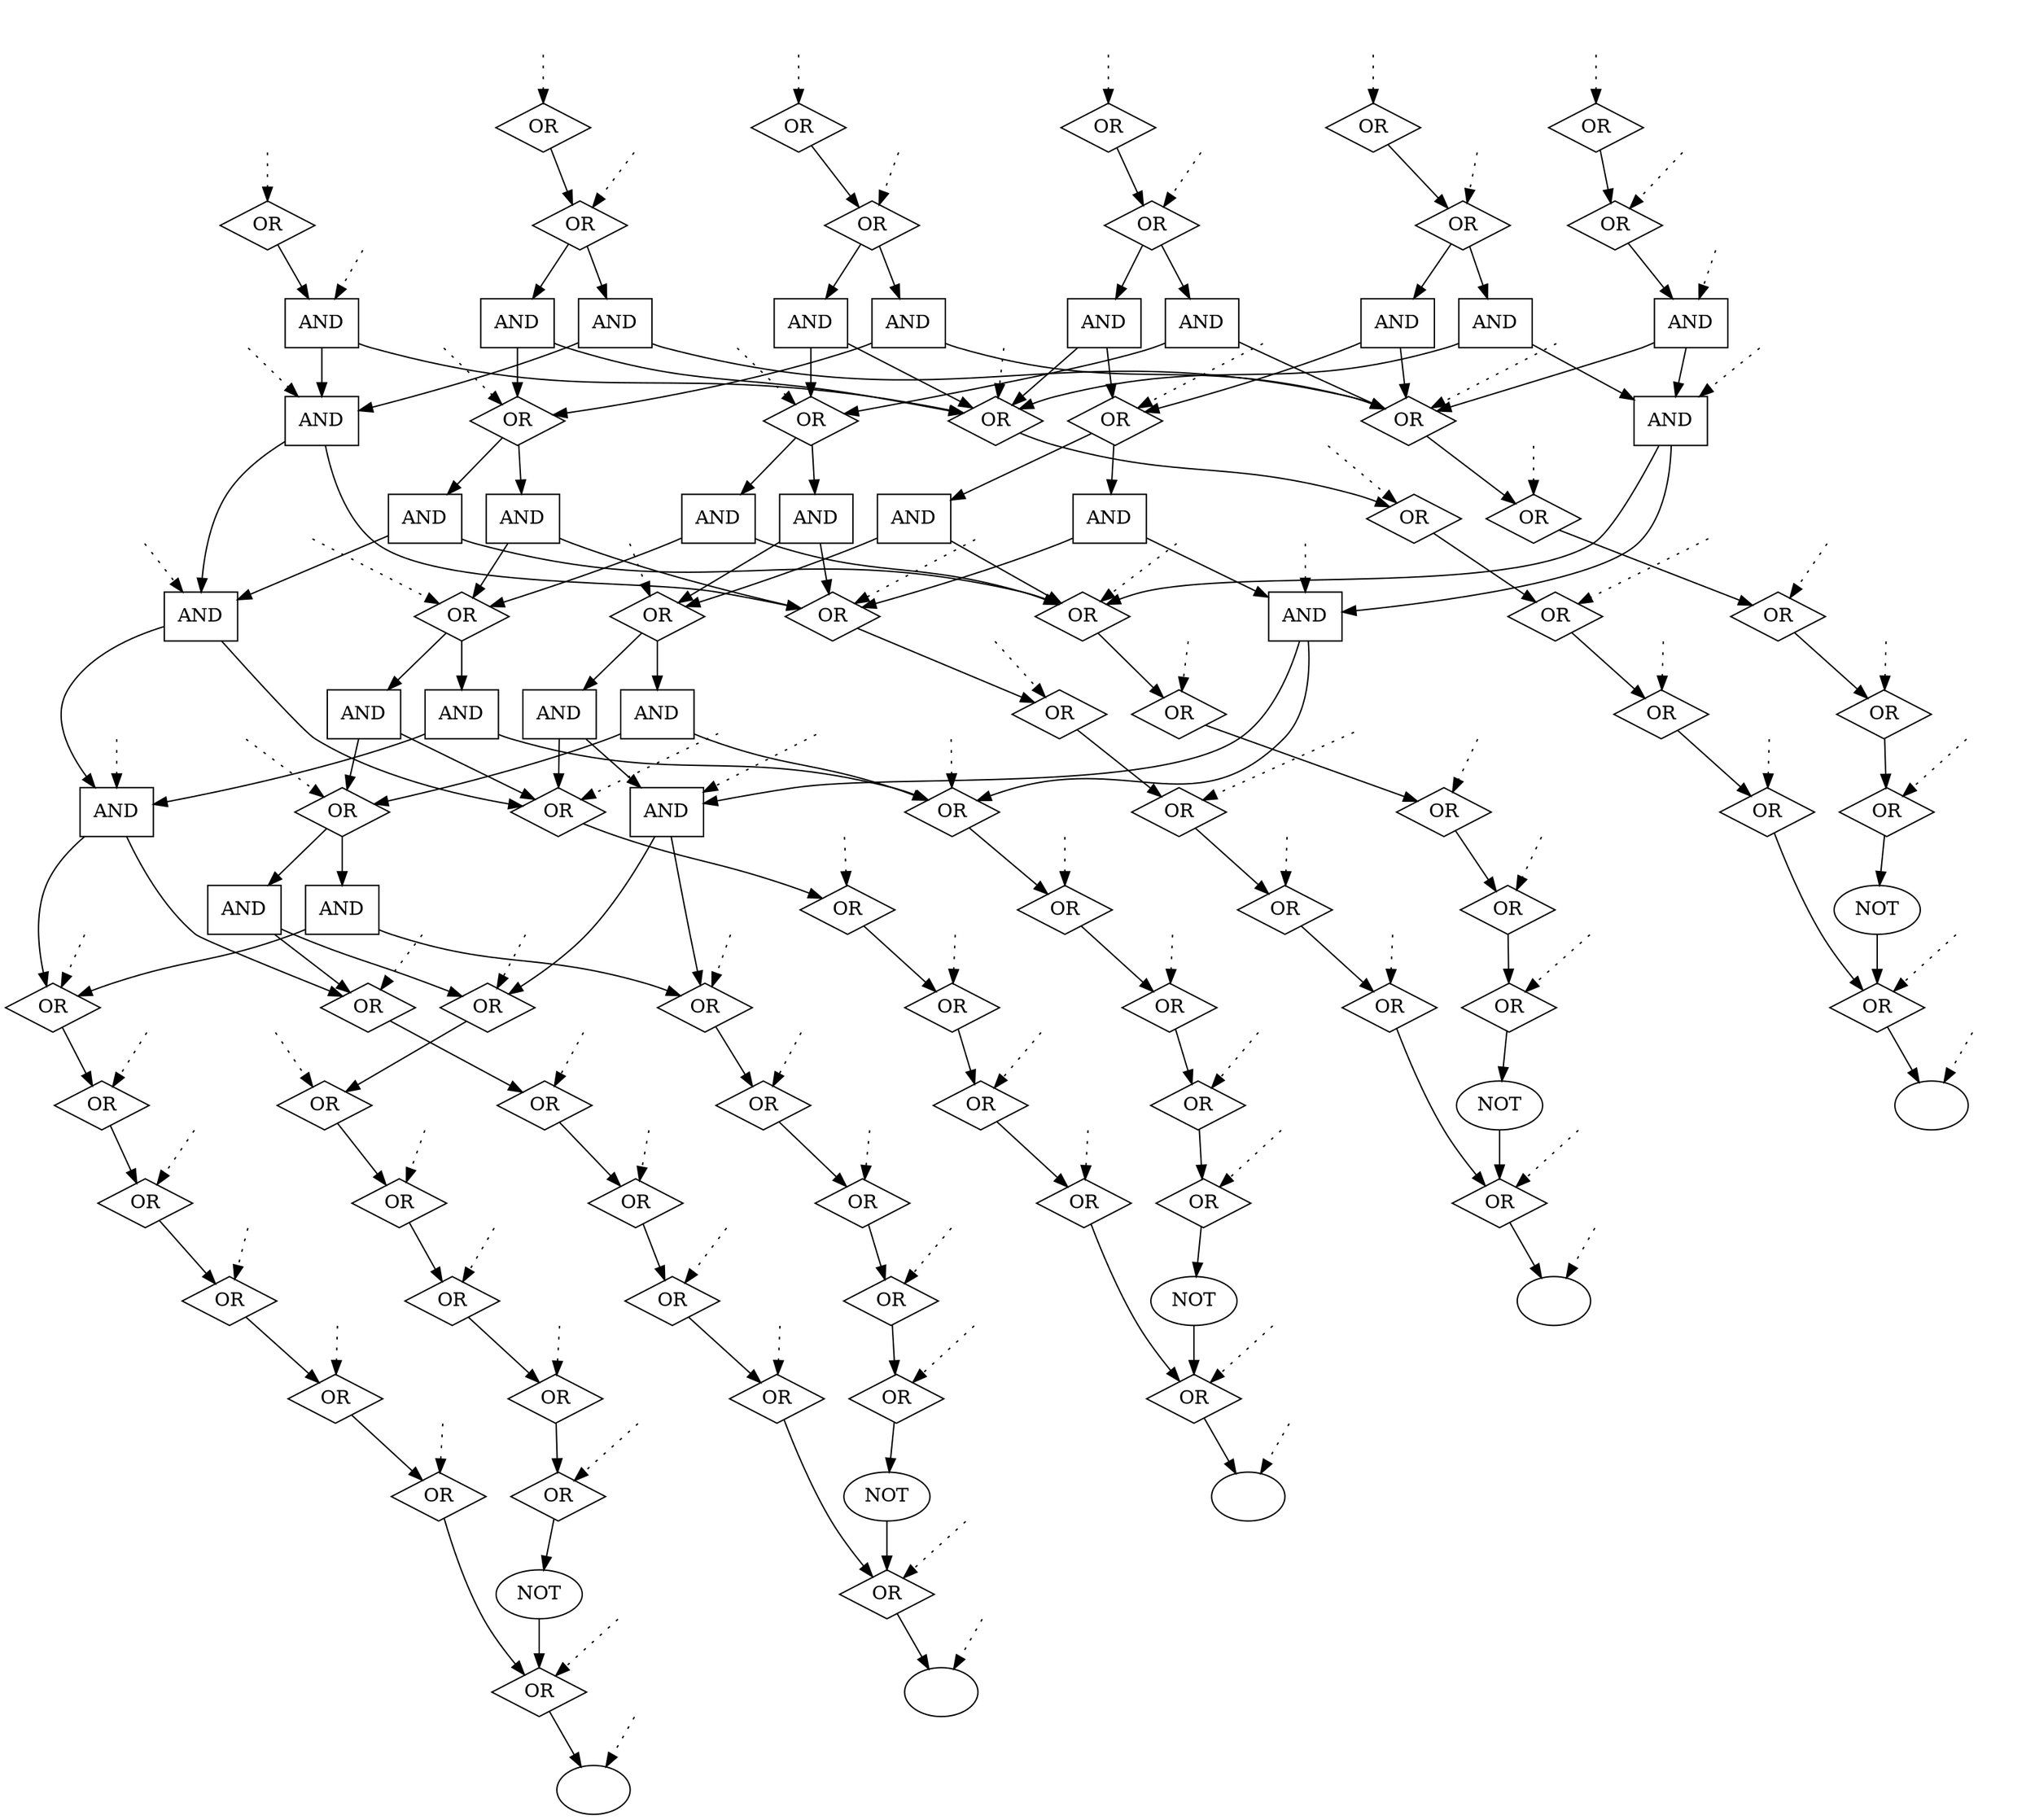 digraph GP {
2 [label="OR", shape="diamond", style="filled", fillcolor="white"];
 2 -> 1;
3 [label="OR", shape="diamond", style="filled", fillcolor="white"];
 3 -> 2;
4 [label="OR", shape="diamond", style="filled", fillcolor="white"];
 -2 [label="NOT"];
-2 -> 2;
4 -> -2;
5 [label="OR", shape="diamond", style="filled", fillcolor="white"];
 5 -> 3;
6 [label="OR", shape="diamond", style="filled", fillcolor="white"];
 6 -> 4;
7 [label="OR", shape="diamond", style="filled", fillcolor="white"];
 7 -> 5;
8 [label="OR", shape="diamond", style="filled", fillcolor="white"];
 8 -> 6;
9 [label="OR", shape="diamond", style="filled", fillcolor="white"];
 9 -> 7;
10 [label="OR", shape="diamond", style="filled", fillcolor="white"];
 10 -> 8;
11 [label="OR", shape="diamond", style="filled", fillcolor="white"];
 11 -> 9;
12 [label="OR", shape="diamond", style="filled", fillcolor="white"];
 12 -> 10;
13 [label="OR", shape="diamond", style="filled", fillcolor="white"];
 13 -> 11;
14 [label="OR", shape="diamond", style="filled", fillcolor="white"];
 14 -> 12;
16 [label="OR", shape="diamond", style="filled", fillcolor="white"];
 16 -> 15;
17 [label="OR", shape="diamond", style="filled", fillcolor="white"];
 17 -> 16;
18 [label="OR", shape="diamond", style="filled", fillcolor="white"];
 -16 [label="NOT"];
-16 -> 16;
18 -> -16;
19 [label="OR", shape="diamond", style="filled", fillcolor="white"];
 19 -> 17;
20 [label="OR", shape="diamond", style="filled", fillcolor="white"];
 20 -> 18;
21 [label="OR", shape="diamond", style="filled", fillcolor="white"];
 21 -> 19;
22 [label="OR", shape="diamond", style="filled", fillcolor="white"];
 22 -> 20;
23 [label="OR", shape="diamond", style="filled", fillcolor="white"];
 23 -> 21;
24 [label="OR", shape="diamond", style="filled", fillcolor="white"];
 24 -> 22;
25 [label="OR", shape="diamond", style="filled", fillcolor="white"];
 25 -> 23;
26 [label="OR", shape="diamond", style="filled", fillcolor="white"];
 26 -> 24;
27 [label="AND", shape="box", style="filled", fillcolor="white"];
27 -> 13;
27 -> 25;
28 [label="AND", shape="box", style="filled", fillcolor="white"];
28 -> 13;
28 -> 26;
29 [label="AND", shape="box", style="filled", fillcolor="white"];
29 -> 14;
29 -> 25;
30 [label="AND", shape="box", style="filled", fillcolor="white"];
30 -> 14;
30 -> 26;
31 [label="OR", shape="diamond", style="filled", fillcolor="white"];
 31 -> 28;
31 -> 29;
33 [label="OR", shape="diamond", style="filled", fillcolor="white"];
 33 -> 32;
34 [label="OR", shape="diamond", style="filled", fillcolor="white"];
 34 -> 33;
35 [label="OR", shape="diamond", style="filled", fillcolor="white"];
 -33 [label="NOT"];
-33 -> 33;
35 -> -33;
36 [label="OR", shape="diamond", style="filled", fillcolor="white"];
 36 -> 34;
37 [label="OR", shape="diamond", style="filled", fillcolor="white"];
 37 -> 35;
38 [label="OR", shape="diamond", style="filled", fillcolor="white"];
 38 -> 36;
39 [label="OR", shape="diamond", style="filled", fillcolor="white"];
 39 -> 37;
40 [label="OR", shape="diamond", style="filled", fillcolor="white"];
 40 -> 38;
41 [label="OR", shape="diamond", style="filled", fillcolor="white"];
 41 -> 39;
42 [label="OR", shape="diamond", style="filled", fillcolor="white"];
 42 -> 40;
43 [label="OR", shape="diamond", style="filled", fillcolor="white"];
 43 -> 41;
44 [label="AND", shape="box", style="filled", fillcolor="white"];
44 -> 27;
44 -> 42;
45 [label="AND", shape="box", style="filled", fillcolor="white"];
45 -> 27;
45 -> 43;
46 [label="AND", shape="box", style="filled", fillcolor="white"];
46 -> 31;
46 -> 42;
47 [label="AND", shape="box", style="filled", fillcolor="white"];
47 -> 31;
47 -> 43;
48 [label="AND", shape="box", style="filled", fillcolor="white"];
48 -> 30;
48 -> 42;
49 [label="AND", shape="box", style="filled", fillcolor="white"];
49 -> 30;
49 -> 43;
50 [label="OR", shape="diamond", style="filled", fillcolor="white"];
 50 -> 45;
50 -> 46;
51 [label="OR", shape="diamond", style="filled", fillcolor="white"];
 51 -> 47;
51 -> 48;
53 [label="OR", shape="diamond", style="filled", fillcolor="white"];
 53 -> 52;
54 [label="OR", shape="diamond", style="filled", fillcolor="white"];
 54 -> 53;
55 [label="OR", shape="diamond", style="filled", fillcolor="white"];
 -53 [label="NOT"];
-53 -> 53;
55 -> -53;
56 [label="OR", shape="diamond", style="filled", fillcolor="white"];
 56 -> 54;
57 [label="OR", shape="diamond", style="filled", fillcolor="white"];
 57 -> 55;
58 [label="OR", shape="diamond", style="filled", fillcolor="white"];
 58 -> 56;
59 [label="OR", shape="diamond", style="filled", fillcolor="white"];
 59 -> 57;
60 [label="OR", shape="diamond", style="filled", fillcolor="white"];
 60 -> 58;
61 [label="OR", shape="diamond", style="filled", fillcolor="white"];
 61 -> 59;
62 [label="OR", shape="diamond", style="filled", fillcolor="white"];
 62 -> 60;
63 [label="OR", shape="diamond", style="filled", fillcolor="white"];
 63 -> 61;
64 [label="AND", shape="box", style="filled", fillcolor="white"];
64 -> 44;
64 -> 62;
65 [label="AND", shape="box", style="filled", fillcolor="white"];
65 -> 44;
65 -> 63;
66 [label="AND", shape="box", style="filled", fillcolor="white"];
66 -> 50;
66 -> 62;
67 [label="AND", shape="box", style="filled", fillcolor="white"];
67 -> 50;
67 -> 63;
68 [label="AND", shape="box", style="filled", fillcolor="white"];
68 -> 51;
68 -> 62;
69 [label="AND", shape="box", style="filled", fillcolor="white"];
69 -> 51;
69 -> 63;
70 [label="AND", shape="box", style="filled", fillcolor="white"];
70 -> 49;
70 -> 62;
71 [label="AND", shape="box", style="filled", fillcolor="white"];
71 -> 49;
71 -> 63;
72 [label="OR", shape="diamond", style="filled", fillcolor="white"];
 72 -> 65;
72 -> 66;
73 [label="OR", shape="diamond", style="filled", fillcolor="white"];
 73 -> 67;
73 -> 68;
74 [label="OR", shape="diamond", style="filled", fillcolor="white"];
 74 -> 69;
74 -> 70;
76 [label="OR", shape="diamond", style="filled", fillcolor="white"];
 76 -> 75;
77 [label="OR", shape="diamond", style="filled", fillcolor="white"];
 77 -> 76;
78 [label="OR", shape="diamond", style="filled", fillcolor="white"];
 -76 [label="NOT"];
-76 -> 76;
78 -> -76;
79 [label="OR", shape="diamond", style="filled", fillcolor="white"];
 79 -> 77;
80 [label="OR", shape="diamond", style="filled", fillcolor="white"];
 80 -> 78;
81 [label="OR", shape="diamond", style="filled", fillcolor="white"];
 81 -> 79;
82 [label="OR", shape="diamond", style="filled", fillcolor="white"];
 82 -> 80;
83 [label="OR", shape="diamond", style="filled", fillcolor="white"];
 83 -> 81;
84 [label="OR", shape="diamond", style="filled", fillcolor="white"];
 84 -> 82;
85 [label="OR", shape="diamond", style="filled", fillcolor="white"];
 85 -> 83;
86 [label="OR", shape="diamond", style="filled", fillcolor="white"];
 86 -> 84;
87 [label="AND", shape="box", style="filled", fillcolor="white"];
87 -> 64;
87 -> 85;
88 [label="AND", shape="box", style="filled", fillcolor="white"];
88 -> 64;
88 -> 86;
89 [label="AND", shape="box", style="filled", fillcolor="white"];
89 -> 72;
89 -> 85;
90 [label="AND", shape="box", style="filled", fillcolor="white"];
90 -> 72;
90 -> 86;
91 [label="AND", shape="box", style="filled", fillcolor="white"];
91 -> 73;
91 -> 85;
92 [label="AND", shape="box", style="filled", fillcolor="white"];
92 -> 73;
92 -> 86;
93 [label="AND", shape="box", style="filled", fillcolor="white"];
93 -> 74;
93 -> 85;
94 [label="AND", shape="box", style="filled", fillcolor="white"];
94 -> 74;
94 -> 86;
95 [label="AND", shape="box", style="filled", fillcolor="white"];
95 -> 71;
95 -> 85;
96 [label="AND", shape="box", style="filled", fillcolor="white"];
96 -> 71;
96 -> 86;
97 [label="OR", shape="diamond", style="filled", fillcolor="white"];
 97 -> 88;
97 -> 89;
98 [label="OR", shape="diamond", style="filled", fillcolor="white"];
 98 -> 90;
98 -> 91;
99 [label="OR", shape="diamond", style="filled", fillcolor="white"];
 99 -> 92;
99 -> 93;
100 [label="OR", shape="diamond", style="filled", fillcolor="white"];
 100 -> 94;
100 -> 95;
101 [label="OR", shape="diamond", style="filled", fillcolor="white"];
 101 -> 87;
102 [label="OR", shape="diamond", style="filled", fillcolor="white"];
 102 -> 97;
103 [label="OR", shape="diamond", style="filled", fillcolor="white"];
 103 -> 98;
104 [label="OR", shape="diamond", style="filled", fillcolor="white"];
 104 -> 99;
105 [label="OR", shape="diamond", style="filled", fillcolor="white"];
 105 -> 100;
106 [label="OR", shape="diamond", style="filled", fillcolor="white"];
 106 -> 96;
107 [label="OR", shape="diamond", style="filled", fillcolor="white"];
 107 -> 106;
1 [ shape="ellipse", label="", style="filled", fillcolor="white" ];
15 [ shape="ellipse", label="", style="filled", fillcolor="white" ];
32 [ shape="ellipse", label="", style="filled", fillcolor="white" ];
52 [ shape="ellipse", label="", style="filled", fillcolor="white" ];
75 [ shape="ellipse", label="", style="filled", fillcolor="white" ];
q_0 [ label="", shape="plaintext" ];
q_0 -> 22 [style="dotted" ];
q_1 [ label="", shape="plaintext" ];
q_1 -> 41 [style="dotted" ];
q_2 [ label="", shape="plaintext" ];
q_2 -> 79 [style="dotted" ];
q_3 [ label="", shape="plaintext" ];
q_3 -> 18 [style="dotted" ];
q_4 [ label="", shape="plaintext" ];
q_4 -> 62 [style="dotted" ];
q_5 [ label="", shape="plaintext" ];
q_5 -> 98 [style="dotted" ];
q_6 [ label="", shape="plaintext" ];
q_6 -> 32 [style="dotted" ];
q_7 [ label="", shape="plaintext" ];
q_7 -> 37 [style="dotted" ];
q_8 [ label="", shape="plaintext" ];
q_8 -> 1 [style="dotted" ];
q_9 [ label="", shape="plaintext" ];
q_9 -> 49 [style="dotted" ];
q_10 [ label="", shape="plaintext" ];
q_10 -> 34 [style="dotted" ];
q_11 [ label="", shape="plaintext" ];
q_11 -> 75 [style="dotted" ];
q_12 [ label="", shape="plaintext" ];
q_12 -> 19 [style="dotted" ];
q_13 [ label="", shape="plaintext" ];
q_13 -> 80 [style="dotted" ];
q_14 [ label="", shape="plaintext" ];
q_14 -> 97 [style="dotted" ];
q_15 [ label="", shape="plaintext" ];
q_15 -> 23 [style="dotted" ];
q_16 [ label="", shape="plaintext" ];
q_16 -> 73 [style="dotted" ];
q_17 [ label="", shape="plaintext" ];
q_17 -> 43 [style="dotted" ];
q_18 [ label="", shape="plaintext" ];
q_18 -> 57 [style="dotted" ];
q_19 [ label="", shape="plaintext" ];
q_19 -> 102 [style="dotted" ];
q_20 [ label="", shape="plaintext" ];
q_20 -> 26 [style="dotted" ];
q_21 [ label="", shape="plaintext" ];
q_21 -> 100 [style="dotted" ];
q_22 [ label="", shape="plaintext" ];
q_22 -> 38 [style="dotted" ];
q_23 [ label="", shape="plaintext" ];
q_23 -> 14 [style="dotted" ];
q_24 [ label="", shape="plaintext" ];
q_24 -> 12 [style="dotted" ];
q_25 [ label="", shape="plaintext" ];
q_25 -> 30 [style="dotted" ];
q_26 [ label="", shape="plaintext" ];
q_26 -> 105 [style="dotted" ];
q_27 [ label="", shape="plaintext" ];
q_27 -> 107 [style="dotted" ];
q_28 [ label="", shape="plaintext" ];
q_28 -> 54 [style="dotted" ];
q_29 [ label="", shape="plaintext" ];
q_29 -> 4 [style="dotted" ];
q_30 [ label="", shape="plaintext" ];
q_30 -> 59 [style="dotted" ];
q_31 [ label="", shape="plaintext" ];
q_31 -> 85 [style="dotted" ];
q_32 [ label="", shape="plaintext" ];
q_32 -> 27 [style="dotted" ];
q_33 [ label="", shape="plaintext" ];
q_33 -> 74 [style="dotted" ];
q_34 [ label="", shape="plaintext" ];
q_34 -> 60 [style="dotted" ];
q_35 [ label="", shape="plaintext" ];
q_35 -> 2 [style="dotted" ];
q_36 [ label="", shape="plaintext" ];
q_36 -> 21 [style="dotted" ];
q_37 [ label="", shape="plaintext" ];
q_37 -> 3 [style="dotted" ];
q_38 [ label="", shape="plaintext" ];
q_38 -> 63 [style="dotted" ];
q_39 [ label="", shape="plaintext" ];
q_39 -> 25 [style="dotted" ];
q_40 [ label="", shape="plaintext" ];
q_40 -> 99 [style="dotted" ];
q_41 [ label="", shape="plaintext" ];
q_41 -> 17 [style="dotted" ];
q_42 [ label="", shape="plaintext" ];
q_42 -> 71 [style="dotted" ];
q_43 [ label="", shape="plaintext" ];
q_43 -> 36 [style="dotted" ];
q_44 [ label="", shape="plaintext" ];
q_44 -> 13 [style="dotted" ];
q_45 [ label="", shape="plaintext" ];
q_45 -> 24 [style="dotted" ];
q_46 [ label="", shape="plaintext" ];
q_46 -> 64 [style="dotted" ];
q_47 [ label="", shape="plaintext" ];
q_47 -> 50 [style="dotted" ];
q_48 [ label="", shape="plaintext" ];
q_48 -> 78 [style="dotted" ];
q_49 [ label="", shape="plaintext" ];
q_49 -> 35 [style="dotted" ];
q_50 [ label="", shape="plaintext" ];
q_50 -> 9 [style="dotted" ];
q_51 [ label="", shape="plaintext" ];
q_51 -> 83 [style="dotted" ];
q_52 [ label="", shape="plaintext" ];
q_52 -> 44 [style="dotted" ];
q_53 [ label="", shape="plaintext" ];
q_53 -> 20 [style="dotted" ];
q_54 [ label="", shape="plaintext" ];
q_54 -> 11 [style="dotted" ];
q_55 [ label="", shape="plaintext" ];
q_55 -> 72 [style="dotted" ];
q_56 [ label="", shape="plaintext" ];
q_56 -> 42 [style="dotted" ];
q_57 [ label="", shape="plaintext" ];
q_57 -> 82 [style="dotted" ];
q_58 [ label="", shape="plaintext" ];
q_58 -> 103 [style="dotted" ];
q_59 [ label="", shape="plaintext" ];
q_59 -> 8 [style="dotted" ];
q_60 [ label="", shape="plaintext" ];
q_60 -> 40 [style="dotted" ];
q_61 [ label="", shape="plaintext" ];
q_61 -> 5 [style="dotted" ];
q_62 [ label="", shape="plaintext" ];
q_62 -> 39 [style="dotted" ];
q_63 [ label="", shape="plaintext" ];
q_63 -> 77 [style="dotted" ];
q_64 [ label="", shape="plaintext" ];
q_64 -> 106 [style="dotted" ];
q_65 [ label="", shape="plaintext" ];
q_65 -> 87 [style="dotted" ];
q_66 [ label="", shape="plaintext" ];
q_66 -> 52 [style="dotted" ];
q_67 [ label="", shape="plaintext" ];
q_67 -> 58 [style="dotted" ];
q_68 [ label="", shape="plaintext" ];
q_68 -> 16 [style="dotted" ];
q_69 [ label="", shape="plaintext" ];
q_69 -> 81 [style="dotted" ];
q_70 [ label="", shape="plaintext" ];
q_70 -> 76 [style="dotted" ];
q_71 [ label="", shape="plaintext" ];
q_71 -> 7 [style="dotted" ];
q_72 [ label="", shape="plaintext" ];
q_72 -> 6 [style="dotted" ];
q_73 [ label="", shape="plaintext" ];
q_73 -> 96 [style="dotted" ];
q_74 [ label="", shape="plaintext" ];
q_74 -> 84 [style="dotted" ];
q_75 [ label="", shape="plaintext" ];
q_75 -> 56 [style="dotted" ];
q_76 [ label="", shape="plaintext" ];
q_76 -> 101 [style="dotted" ];
q_77 [ label="", shape="plaintext" ];
q_77 -> 15 [style="dotted" ];
q_78 [ label="", shape="plaintext" ];
q_78 -> 33 [style="dotted" ];
q_79 [ label="", shape="plaintext" ];
q_79 -> 53 [style="dotted" ];
q_80 [ label="", shape="plaintext" ];
q_80 -> 51 [style="dotted" ];
q_81 [ label="", shape="plaintext" ];
q_81 -> 31 [style="dotted" ];
q_82 [ label="", shape="plaintext" ];
q_82 -> 104 [style="dotted" ];
q_83 [ label="", shape="plaintext" ];
q_83 -> 10 [style="dotted" ];
q_84 [ label="", shape="plaintext" ];
q_84 -> 55 [style="dotted" ];
q_85 [ label="", shape="plaintext" ];
q_85 -> 86 [style="dotted" ];
q_86 [ label="", shape="plaintext" ];
q_86 -> 61 [style="dotted" ];
}

